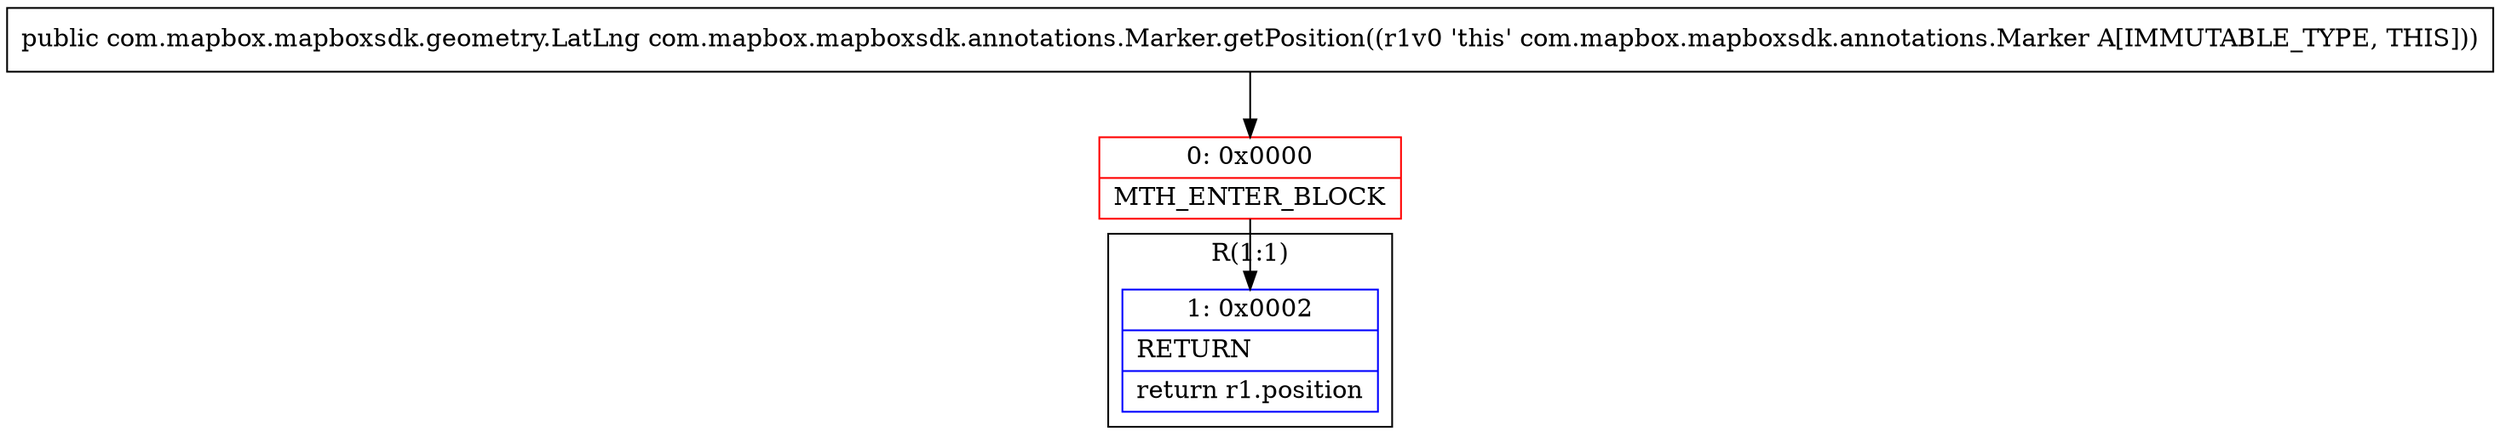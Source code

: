 digraph "CFG forcom.mapbox.mapboxsdk.annotations.Marker.getPosition()Lcom\/mapbox\/mapboxsdk\/geometry\/LatLng;" {
subgraph cluster_Region_116990418 {
label = "R(1:1)";
node [shape=record,color=blue];
Node_1 [shape=record,label="{1\:\ 0x0002|RETURN\l|return r1.position\l}"];
}
Node_0 [shape=record,color=red,label="{0\:\ 0x0000|MTH_ENTER_BLOCK\l}"];
MethodNode[shape=record,label="{public com.mapbox.mapboxsdk.geometry.LatLng com.mapbox.mapboxsdk.annotations.Marker.getPosition((r1v0 'this' com.mapbox.mapboxsdk.annotations.Marker A[IMMUTABLE_TYPE, THIS])) }"];
MethodNode -> Node_0;
Node_0 -> Node_1;
}

